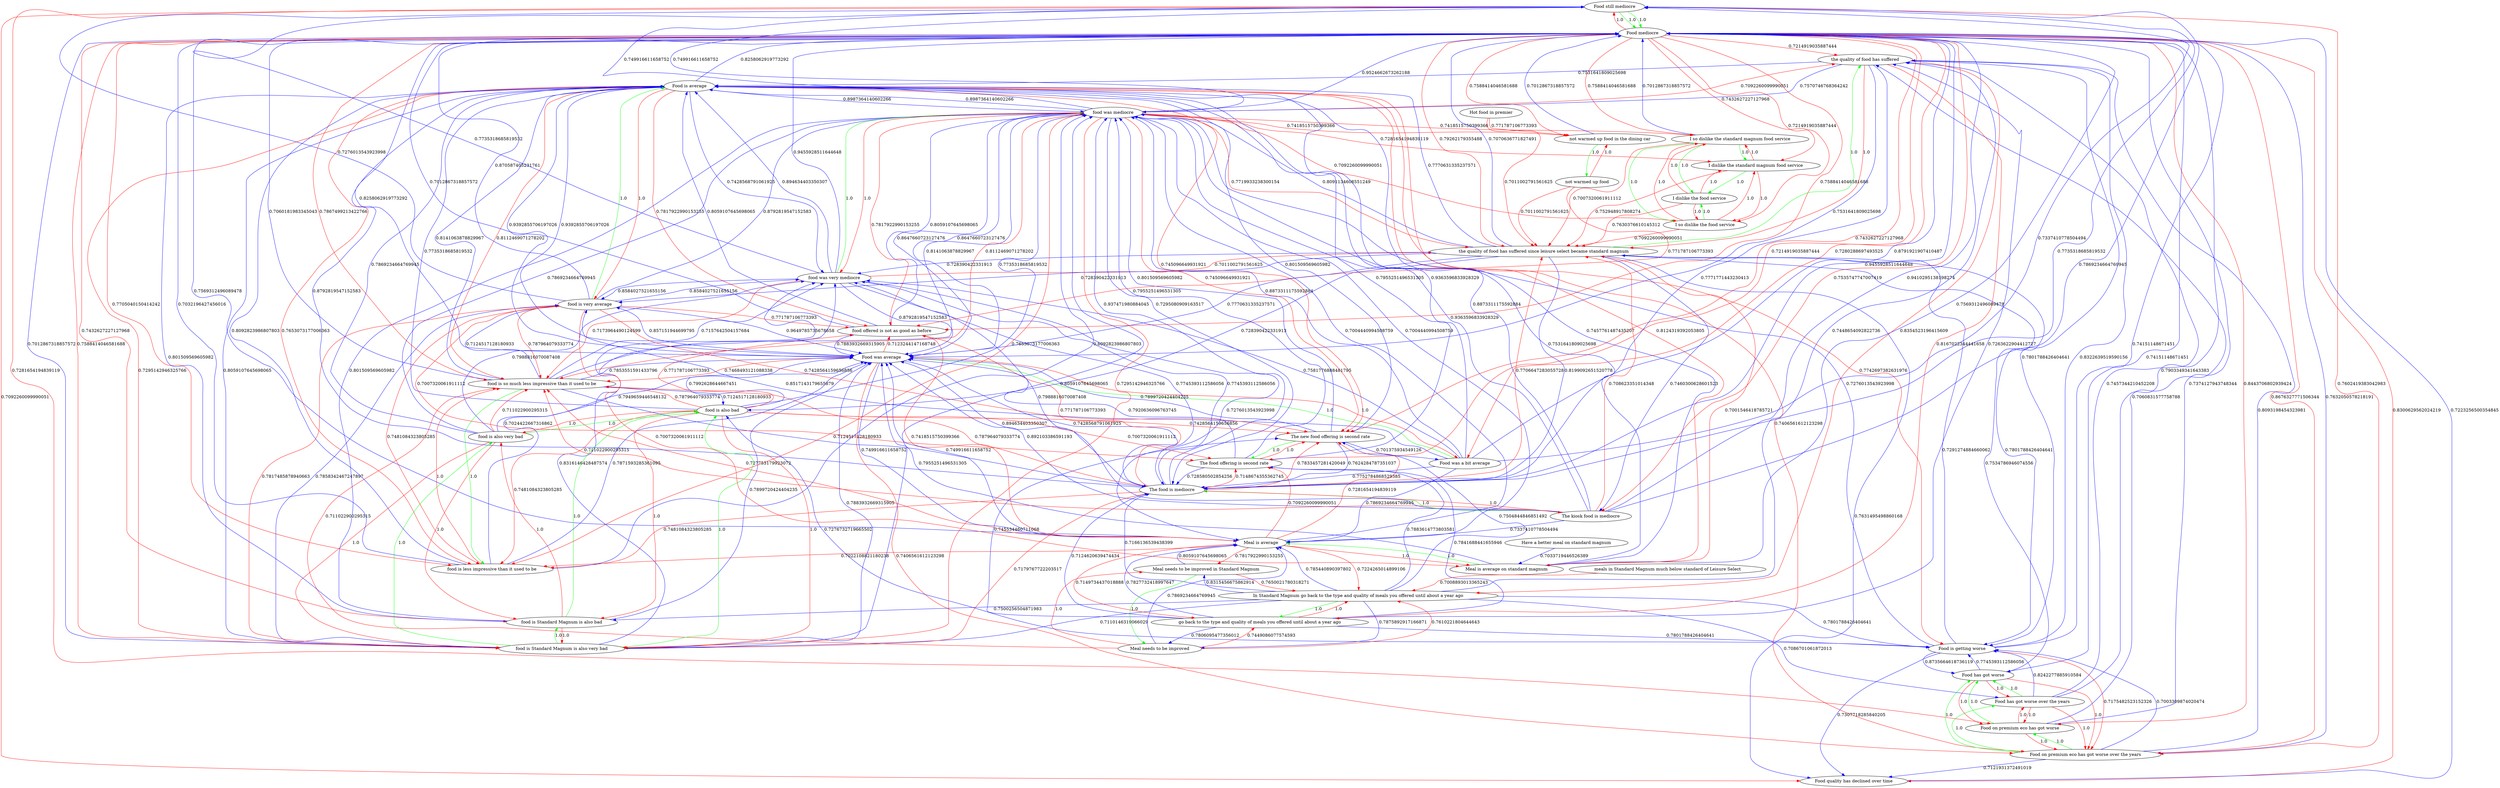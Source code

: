 digraph rawGraph {
"Food still mediocre";"Food mediocre";"Food quality has declined over time";"Food is average";"Food is getting worse";"Food on premium eco has got worse over the years";"Food on premium eco has got worse";"Food has got worse";"Food has got worse over the years";"Food was a bit average";"Food was average";"Have a better meal on standard magnum";"Hot food in premier";"I so dislike the standard magnum food service";"I dislike the standard magnum food service";"I dislike the food service";"I so dislike the food service";"In Standard Magnum go back to the type and quality of meals you offered until about a year ago";"go back to the type and quality of meals you offered until about a year ago";"Meal is average on standard magnum";"Meal is average";"Meal needs to be improved in Standard Magnum";"Meal needs to be improved";"The kiosk food is mediocre";"The food is mediocre";"The new food offering is second rate";"The food offering is second rate";"food is Standard Magnum is also very bad";"food is Standard Magnum is also bad";"food is also bad";"food is also very bad";"food is so much less impressive than it used to be";"food is less impressive than it used to be";"food is very average";"food offered is not as good as before";"food was very mediocre";"food was mediocre";"meals in Standard Magnum much below standard of Leisure Select";"not warmed up food in the dining car";"not warmed up food";"the quality of food has suffered since leisure select became standard magnum";"the quality of food has suffered";"Food still mediocre" -> "Food mediocre" [label=1.0] [color=green]
"Food still mediocre" -> "Food mediocre" [label=1.0] [color=green]
"Food mediocre" -> "Food still mediocre" [label=1.0] [color=red]
"Food still mediocre" -> "Food quality has declined over time" [label=0.7092260099990051] [color=red]
"Food mediocre" -> "Food quality has declined over time" [label=0.8300629562024219] [color=red]
"Food quality has declined over time" -> "Food mediocre" [label=0.7223256500354845] [color=blue]
"Food is average" -> "Food mediocre" [label=0.8258062919773292] [color=blue]
"Food is average" -> "Food is getting worse" [label=0.7742697382631976] [color=red]
"Food is getting worse" -> "Food mediocre" [label=0.74151148671451] [color=blue]
"Food is getting worse" -> "Food quality has declined over time" [label=0.7307718285840205] [color=blue]
"Food on premium eco has got worse over the years" -> "Food on premium eco has got worse" [label=1.0] [color=green]
"Food on premium eco has got worse" -> "Food has got worse" [label=1.0] [color=green]
"Food on premium eco has got worse over the years" -> "Food has got worse over the years" [label=1.0] [color=green]
"Food has got worse over the years" -> "Food has got worse" [label=1.0] [color=green]
"Food on premium eco has got worse over the years" -> "Food has got worse" [label=1.0] [color=green]
"Food on premium eco has got worse" -> "Food on premium eco has got worse over the years" [label=1.0] [color=red]
"Food on premium eco has got worse" -> "Food has got worse over the years" [label=1.0] [color=red]
"Food has got worse" -> "Food on premium eco has got worse over the years" [label=1.0] [color=red]
"Food has got worse" -> "Food on premium eco has got worse" [label=1.0] [color=red]
"Food has got worse" -> "Food has got worse over the years" [label=1.0] [color=red]
"Food has got worse over the years" -> "Food on premium eco has got worse over the years" [label=1.0] [color=red]
"Food has got worse over the years" -> "Food on premium eco has got worse" [label=1.0] [color=red]
"Food still mediocre" -> "Food on premium eco has got worse over the years" [label=0.7602419383042983] [color=red]
"Food still mediocre" -> "Food on premium eco has got worse" [label=0.7281654194839119] [color=red]
"Food mediocre" -> "Food on premium eco has got worse over the years" [label=0.8676327771506344] [color=red]
"Food mediocre" -> "Food on premium eco has got worse" [label=0.8443706802939424] [color=red]
"Food is average" -> "Food on premium eco has got worse over the years" [label=0.7406561612123298] [color=red]
"Food is getting worse" -> "Food on premium eco has got worse over the years" [label=0.7175482523152326] [color=red]
"Food is getting worse" -> "Food has got worse" [label=0.8735664618736119] [color=blue]
"Food on premium eco has got worse over the years" -> "Food mediocre" [label=0.7632050578218191] [color=blue]
"Food on premium eco has got worse over the years" -> "Food quality has declined over time" [label=0.7121931372491019] [color=blue]
"Food on premium eco has got worse over the years" -> "Food is getting worse" [label=0.7003309874020474] [color=blue]
"Food on premium eco has got worse" -> "Food mediocre" [label=0.7374127943748344] [color=blue]
"Food has got worse" -> "Food mediocre" [label=0.74151148671451] [color=blue]
"Food has got worse" -> "Food is getting worse" [label=0.7745393112586056] [color=blue]
"Food has got worse over the years" -> "Food mediocre" [label=0.7903349341643383] [color=blue]
"Food has got worse over the years" -> "Food is getting worse" [label=0.8242277885910584] [color=blue]
"Food was a bit average" -> "Food was average" [label=1.0] [color=green]
"Food was average" -> "Food was a bit average" [label=1.0] [color=red]
"Food mediocre" -> "Food was a bit average" [label=0.7280288697493525] [color=red]
"Food is average" -> "Food was average" [label=0.9392855706197026] [color=blue]
"Food was a bit average" -> "Food still mediocre" [label=0.7337410778504494] [color=blue]
"Food was a bit average" -> "Food mediocre" [label=0.8791921907410487] [color=blue]
"Food was a bit average" -> "Food is average" [label=0.9363596833928329] [color=blue]
"Food was average" -> "Food mediocre" [label=0.8258062919773292] [color=blue]
"Food was average" -> "Food is average" [label=0.9392855706197026] [color=blue]
"Food was average" -> "Food on premium eco has got worse over the years" [label=0.7406561612123298] [color=red]
"I so dislike the standard magnum food service" -> "I dislike the standard magnum food service" [label=1.0] [color=green]
"I dislike the standard magnum food service" -> "I dislike the food service" [label=1.0] [color=green]
"I so dislike the standard magnum food service" -> "I so dislike the food service" [label=1.0] [color=green]
"I so dislike the food service" -> "I dislike the food service" [label=1.0] [color=green]
"I so dislike the standard magnum food service" -> "I dislike the food service" [label=1.0] [color=green]
"I dislike the standard magnum food service" -> "I so dislike the standard magnum food service" [label=1.0] [color=red]
"I dislike the standard magnum food service" -> "I so dislike the food service" [label=1.0] [color=red]
"I dislike the food service" -> "I so dislike the standard magnum food service" [label=1.0] [color=red]
"I dislike the food service" -> "I dislike the standard magnum food service" [label=1.0] [color=red]
"I dislike the food service" -> "I so dislike the food service" [label=1.0] [color=red]
"I so dislike the food service" -> "I so dislike the standard magnum food service" [label=1.0] [color=red]
"I so dislike the food service" -> "I dislike the standard magnum food service" [label=1.0] [color=red]
"Food mediocre" -> "I so dislike the standard magnum food service" [label=0.7588414046581688] [color=red]
"Food mediocre" -> "I dislike the standard magnum food service" [label=0.7432627227127968] [color=red]
"Food mediocre" -> "I so dislike the food service" [label=0.7214919035887444] [color=red]
"I so dislike the standard magnum food service" -> "Food mediocre" [label=0.7012867318857572] [color=blue]
"In Standard Magnum go back to the type and quality of meals you offered until about a year ago" -> "go back to the type and quality of meals you offered until about a year ago" [label=1.0] [color=green]
"go back to the type and quality of meals you offered until about a year ago" -> "In Standard Magnum go back to the type and quality of meals you offered until about a year ago" [label=1.0] [color=red]
"In Standard Magnum go back to the type and quality of meals you offered until about a year ago" -> "Food is getting worse" [label=0.7801788426404641] [color=blue]
"In Standard Magnum go back to the type and quality of meals you offered until about a year ago" -> "Food has got worse over the years" [label=0.7086701061872013] [color=blue]
"go back to the type and quality of meals you offered until about a year ago" -> "Food is getting worse" [label=0.7801788426404641] [color=blue]
"Meal is average on standard magnum" -> "Meal is average" [label=1.0] [color=green]
"Meal is average" -> "Meal is average on standard magnum" [label=1.0] [color=red]
"Food is average" -> "Meal is average on standard magnum" [label=0.8124319392053805] [color=red]
"Food was a bit average" -> "Meal is average" [label=0.7869234664769945] [color=blue]
"Food was average" -> "Meal is average" [label=0.749916611658752] [color=blue]
"Have a better meal on standard magnum" -> "Meal is average on standard magnum" [label=0.7033719446526389] [color=blue]
"In Standard Magnum go back to the type and quality of meals you offered until about a year ago" -> "Meal is average" [label=0.785440890397802] [color=blue]
"go back to the type and quality of meals you offered until about a year ago" -> "Meal is average" [label=0.7827732418997647] [color=blue]
"Meal is average on standard magnum" -> "Food mediocre" [label=0.7569312496089478] [color=blue]
"Meal is average on standard magnum" -> "Food is average" [label=0.7457761487435207] [color=blue]
"Meal is average on standard magnum" -> "Food was average" [label=0.7955251496531305] [color=blue]
"Meal is average" -> "Food mediocre" [label=0.7569312496089478] [color=blue]
"Meal is average" -> "Food was average" [label=0.749916611658752] [color=blue]
"Meal is average" -> "In Standard Magnum go back to the type and quality of meals you offered until about a year ago" [label=0.7224265014899106] [color=red]
"Meal is average" -> "go back to the type and quality of meals you offered until about a year ago" [label=0.7149734437018888] [color=red]
"Meal needs to be improved in Standard Magnum" -> "Meal needs to be improved" [label=1.0] [color=green]
"Meal needs to be improved" -> "Meal needs to be improved in Standard Magnum" [label=1.0] [color=red]
"In Standard Magnum go back to the type and quality of meals you offered until about a year ago" -> "Meal needs to be improved in Standard Magnum" [label=0.8315456675862914] [color=blue]
"In Standard Magnum go back to the type and quality of meals you offered until about a year ago" -> "Meal needs to be improved" [label=0.7875892917166871] [color=blue]
"go back to the type and quality of meals you offered until about a year ago" -> "Meal needs to be improved" [label=0.7806095477356012] [color=blue]
"Meal is average" -> "Meal needs to be improved in Standard Magnum" [label=0.7817922990153255] [color=red]
"Meal needs to be improved in Standard Magnum" -> "In Standard Magnum go back to the type and quality of meals you offered until about a year ago" [label=0.7650021780318271] [color=red]
"Meal needs to be improved in Standard Magnum" -> "Meal is average" [label=0.8059107645698065] [color=blue]
"Meal needs to be improved" -> "In Standard Magnum go back to the type and quality of meals you offered until about a year ago" [label=0.7610221804644643] [color=red]
"Meal needs to be improved" -> "go back to the type and quality of meals you offered until about a year ago" [label=0.7449086077574593] [color=red]
"Meal needs to be improved" -> "Meal is average" [label=0.7869234664769945] [color=blue]
"The kiosk food is mediocre" -> "The food is mediocre" [label=1.0] [color=green]
"The food is mediocre" -> "The kiosk food is mediocre" [label=1.0] [color=red]
"Food mediocre" -> "The kiosk food is mediocre" [label=0.7535747747007419] [color=red]
"Food was a bit average" -> "The food is mediocre" [label=0.7752784868529385] [color=blue]
"Food was average" -> "The food is mediocre" [label=0.7428568791061925] [color=blue]
"In Standard Magnum go back to the type and quality of meals you offered until about a year ago" -> "The food is mediocre" [label=0.7166136539438399] [color=blue]
"go back to the type and quality of meals you offered until about a year ago" -> "The food is mediocre" [label=0.7124620639474434] [color=blue]
"The kiosk food is mediocre" -> "Food still mediocre" [label=0.7869234664769945] [color=blue]
"The kiosk food is mediocre" -> "Food mediocre" [label=0.9410295138198274] [color=blue]
"The kiosk food is mediocre" -> "Food is average" [label=0.8873311175592884] [color=blue]
"The kiosk food is mediocre" -> "Food was average" [label=0.892103386591193] [color=blue]
"The kiosk food is mediocre" -> "Meal is average" [label=0.7337410778504494] [color=blue]
"The food is mediocre" -> "Food still mediocre" [label=0.7735318685819532] [color=blue]
"The food is mediocre" -> "Food mediocre" [label=0.9455928511644648] [color=blue]
"The food is mediocre" -> "Food is average" [label=0.8792819547152583] [color=blue]
"The food is mediocre" -> "Food was average" [label=0.894634403350307] [color=blue]
"The new food offering is second rate" -> "The food offering is second rate" [label=1.0] [color=green]
"The food offering is second rate" -> "The new food offering is second rate" [label=1.0] [color=red]
"Food mediocre" -> "The new food offering is second rate" [label=0.7432627227127968] [color=red]
"Food mediocre" -> "The food offering is second rate" [label=0.7214919035887444] [color=red]
"Food is average" -> "The new food offering is second rate" [label=0.745096649931921] [color=red]
"In Standard Magnum go back to the type and quality of meals you offered until about a year ago" -> "The new food offering is second rate" [label=0.7504844846851492] [color=blue]
"In Standard Magnum go back to the type and quality of meals you offered until about a year ago" -> "The food offering is second rate" [label=0.7883614773803581] [color=blue]
"go back to the type and quality of meals you offered until about a year ago" -> "The new food offering is second rate" [label=0.745534460711068] [color=blue]
"go back to the type and quality of meals you offered until about a year ago" -> "The food offering is second rate" [label=0.7841688441655946] [color=blue]
"Meal is average" -> "The new food offering is second rate" [label=0.7281654194839119] [color=red]
"Meal is average" -> "The food offering is second rate" [label=0.7092260099990051] [color=red]
"The food is mediocre" -> "The new food offering is second rate" [label=0.7833457281420049] [color=red]
"The food is mediocre" -> "The food offering is second rate" [label=0.7148674355362745] [color=red]
"The new food offering is second rate" -> "Food is average" [label=0.801509569605982] [color=blue]
"The new food offering is second rate" -> "Food was a bit average" [label=0.701375934549126] [color=blue]
"The new food offering is second rate" -> "Food was average" [label=0.7899720424404235] [color=blue]
"The new food offering is second rate" -> "The food is mediocre" [label=0.7624284787351037] [color=blue]
"The food offering is second rate" -> "Food is average" [label=0.7955251496531305] [color=blue]
"The food offering is second rate" -> "Food was average" [label=0.7920636096763745] [color=blue]
"The food offering is second rate" -> "The food is mediocre" [label=0.728580502854256] [color=blue]
"food is Standard Magnum is also very bad" -> "food is Standard Magnum is also bad" [label=1.0] [color=green]
"food is Standard Magnum is also bad" -> "food is also bad" [label=1.0] [color=green]
"food is Standard Magnum is also very bad" -> "food is also very bad" [label=1.0] [color=green]
"food is also very bad" -> "food is also bad" [label=1.0] [color=green]
"food is Standard Magnum is also very bad" -> "food is also bad" [label=1.0] [color=green]
"food is Standard Magnum is also bad" -> "food is Standard Magnum is also very bad" [label=1.0] [color=red]
"food is Standard Magnum is also bad" -> "food is also very bad" [label=1.0] [color=red]
"food is also bad" -> "food is Standard Magnum is also very bad" [label=1.0] [color=red]
"food is also bad" -> "food is Standard Magnum is also bad" [label=1.0] [color=red]
"food is also bad" -> "food is also very bad" [label=1.0] [color=red]
"food is also very bad" -> "food is Standard Magnum is also very bad" [label=1.0] [color=red]
"food is also very bad" -> "food is Standard Magnum is also bad" [label=1.0] [color=red]
"Food mediocre" -> "food is Standard Magnum is also very bad" [label=0.7588414046581688] [color=red]
"Food mediocre" -> "food is Standard Magnum is also bad" [label=0.7432627227127968] [color=red]
"Food is average" -> "food is Standard Magnum is also very bad" [label=0.7295142946325766] [color=red]
"Food is getting worse" -> "food is also bad" [label=0.7276732719665502] [color=blue]
"In Standard Magnum go back to the type and quality of meals you offered until about a year ago" -> "food is Standard Magnum is also very bad" [label=0.7110146319066029] [color=blue]
"In Standard Magnum go back to the type and quality of meals you offered until about a year ago" -> "food is Standard Magnum is also bad" [label=0.7500256504871983] [color=blue]
"The food is mediocre" -> "food is Standard Magnum is also very bad" [label=0.7179767722203517] [color=red]
"food is Standard Magnum is also very bad" -> "Food mediocre" [label=0.7012867318857572] [color=blue]
"food is Standard Magnum is also very bad" -> "Food is average" [label=0.8059107645698065] [color=blue]
"food is Standard Magnum is also very bad" -> "Food was average" [label=0.7883932669315905] [color=blue]
"food is Standard Magnum is also bad" -> "Food is average" [label=0.801509569605982] [color=blue]
"food is Standard Magnum is also bad" -> "Food was average" [label=0.7899720424404235] [color=blue]
"food is also bad" -> "Food is average" [label=0.7735318685819532] [color=blue]
"food is also bad" -> "Food was average" [label=0.7992628644667451] [color=blue]
"food is also bad" -> "The new food offering is second rate" [label=0.7428564159656856] [color=red]
"food is also bad" -> "The food offering is second rate" [label=0.7007320061911112] [color=red]
"food is also very bad" -> "Food is average" [label=0.7869234664769945] [color=blue]
"food is also very bad" -> "Food was average" [label=0.7949659446548132] [color=blue]
"food is so much less impressive than it used to be" -> "food is less impressive than it used to be" [label=1.0] [color=green]
"food is less impressive than it used to be" -> "food is so much less impressive than it used to be" [label=1.0] [color=red]
"Food mediocre" -> "food is so much less impressive than it used to be" [label=0.7867499213422766] [color=red]
"Food mediocre" -> "food is less impressive than it used to be" [label=0.7705040150414242] [color=red]
"Food is average" -> "food is so much less impressive than it used to be" [label=0.8112469071278202] [color=red]
"Food is average" -> "food is less impressive than it used to be" [label=0.7653073177006363] [color=red]
"Food was average" -> "food is so much less impressive than it used to be" [label=0.7468493121088338] [color=red]
"Meal is average" -> "food is so much less impressive than it used to be" [label=0.727753179923072] [color=red]
"Meal is average" -> "food is less impressive than it used to be" [label=0.7022108821180238] [color=red]
"Meal needs to be improved" -> "food is so much less impressive than it used to be" [label=0.711022900295315] [color=red]
"The kiosk food is mediocre" -> "food is so much less impressive than it used to be" [label=0.711022900295315] [color=red]
"The food is mediocre" -> "food is so much less impressive than it used to be" [label=0.787964079333774] [color=red]
"The food is mediocre" -> "food is less impressive than it used to be" [label=0.7481084323805285] [color=red]
"food is also bad" -> "food is so much less impressive than it used to be" [label=0.787964079333774] [color=red]
"food is also bad" -> "food is less impressive than it used to be" [label=0.7481084323805285] [color=red]
"food is also very bad" -> "food is so much less impressive than it used to be" [label=0.711022900295315] [color=red]
"food is so much less impressive than it used to be" -> "Food mediocre" [label=0.7060181983345043] [color=blue]
"food is so much less impressive than it used to be" -> "Food is average" [label=0.8141063878829967] [color=blue]
"food is so much less impressive than it used to be" -> "Food was average" [label=0.7853551591433796] [color=blue]
"food is so much less impressive than it used to be" -> "The food is mediocre" [label=0.7124517128180933] [color=blue]
"food is so much less impressive than it used to be" -> "food is also bad" [label=0.7124517128180933] [color=blue]
"food is less impressive than it used to be" -> "Food mediocre" [label=0.7032196427456016] [color=blue]
"food is less impressive than it used to be" -> "Food is average" [label=0.8092823986807803] [color=blue]
"food is less impressive than it used to be" -> "Food was average" [label=0.7871593285361095] [color=blue]
"food is very average" -> "Food is average" [label=1.0] [color=green]
"Food is average" -> "food is very average" [label=1.0] [color=red]
"Food was a bit average" -> "food is very average" [label=0.8517143179655879] [color=blue]
"Food was average" -> "food is very average" [label=0.857151944699795] [color=blue]
"food is Standard Magnum is also very bad" -> "food is very average" [label=0.7858342467247897] [color=blue]
"food is so much less impressive than it used to be" -> "food is very average" [label=0.7124517128180933] [color=blue]
"food is very average" -> "Food still mediocre" [label=0.7276013543923998] [color=blue]
"food is very average" -> "Food mediocre" [label=0.870587405231761] [color=blue]
"food is very average" -> "Food was average" [label=0.9649785735678658] [color=blue]
"food is very average" -> "Meal is average on standard magnum" [label=0.7007320061911112] [color=red]
"food is very average" -> "The new food offering is second rate" [label=0.7428564159656856] [color=red]
"food is very average" -> "The food offering is second rate" [label=0.7007320061911112] [color=red]
"food is very average" -> "food is Standard Magnum is also very bad" [label=0.7817485878940663] [color=red]
"food is very average" -> "food is so much less impressive than it used to be" [label=0.787964079333774] [color=red]
"food is very average" -> "food is less impressive than it used to be" [label=0.7481084323805285] [color=red]
"Food mediocre" -> "food offered is not as good as before" [label=0.7588414046581688] [color=red]
"Food is average" -> "food offered is not as good as before" [label=0.7817922990153255] [color=red]
"Food was average" -> "food offered is not as good as before" [label=0.7123244147168748] [color=red]
"Meal is average" -> "food offered is not as good as before" [label=0.7418515750399366] [color=red]
"The food is mediocre" -> "food offered is not as good as before" [label=0.771787106773393] [color=red]
"food is also bad" -> "food offered is not as good as before" [label=0.771787106773393] [color=red]
"food is very average" -> "food offered is not as good as before" [label=0.771787106773393] [color=red]
"food offered is not as good as before" -> "Food mediocre" [label=0.7012867318857572] [color=blue]
"food offered is not as good as before" -> "Food is average" [label=0.8059107645698065] [color=blue]
"food offered is not as good as before" -> "Food was average" [label=0.7883932669315905] [color=blue]
"food was very mediocre" -> "food was mediocre" [label=1.0] [color=green]
"food was mediocre" -> "food was very mediocre" [label=1.0] [color=red]
"Food still mediocre" -> "food was mediocre" [label=0.749916611658752] [color=blue]
"Food is average" -> "food was very mediocre" [label=0.7428568791061925] [color=blue]
"Food is average" -> "food was mediocre" [label=0.8987364140602266] [color=blue]
"Food is getting worse" -> "food was mediocre" [label=0.7276013543923998] [color=blue]
"Food was a bit average" -> "food was very mediocre" [label=0.7581776888481795] [color=blue]
"Food was a bit average" -> "food was mediocre" [label=0.8873311175592884] [color=blue]
"Food was average" -> "food was mediocre" [label=0.8647660723127476] [color=blue]
"Meal is average on standard magnum" -> "food was mediocre" [label=0.7531641809025698] [color=blue]
"Meal is average" -> "food was mediocre" [label=0.7004440994508759] [color=blue]
"The kiosk food is mediocre" -> "food was very mediocre" [label=0.7988816070087408] [color=blue]
"The kiosk food is mediocre" -> "food was mediocre" [label=0.9363596833928329] [color=blue]
"The food is mediocre" -> "food was very mediocre" [label=0.7745393112586056] [color=blue]
"The food is mediocre" -> "food was mediocre" [label=0.937471980884045] [color=blue]
"The new food offering is second rate" -> "food was mediocre" [label=0.801509569605982] [color=blue]
"The food offering is second rate" -> "food was mediocre" [label=0.7955251496531305] [color=blue]
"food is Standard Magnum is also very bad" -> "food was very mediocre" [label=0.8316146428487574] [color=blue]
"food is Standard Magnum is also very bad" -> "food was mediocre" [label=0.8059107645698065] [color=blue]
"food is Standard Magnum is also bad" -> "food was mediocre" [label=0.801509569605982] [color=blue]
"food is also bad" -> "food was mediocre" [label=0.7735318685819532] [color=blue]
"food is also very bad" -> "food was very mediocre" [label=0.7988816070087408] [color=blue]
"food is also very bad" -> "food was mediocre" [label=0.7869234664769945] [color=blue]
"food is so much less impressive than it used to be" -> "food was very mediocre" [label=0.7157642504157684] [color=blue]
"food is so much less impressive than it used to be" -> "food was mediocre" [label=0.8141063878829967] [color=blue]
"food is less impressive than it used to be" -> "food was very mediocre" [label=0.7024422667316862] [color=blue]
"food is less impressive than it used to be" -> "food was mediocre" [label=0.8092823986807803] [color=blue]
"food is very average" -> "food was very mediocre" [label=0.8584027521655156] [color=blue]
"food is very average" -> "food was mediocre" [label=0.8792819547152583] [color=blue]
"food offered is not as good as before" -> "food was mediocre" [label=0.8059107645698065] [color=blue]
"food was very mediocre" -> "Food still mediocre" [label=0.7735318685819532] [color=blue]
"food was very mediocre" -> "Food mediocre" [label=0.9455928511644648] [color=blue]
"food was very mediocre" -> "Food is average" [label=0.894634403350307] [color=blue]
"food was very mediocre" -> "Food was average" [label=0.8792819547152583] [color=blue]
"food was very mediocre" -> "Meal is average" [label=0.7276013543923998] [color=blue]
"food was very mediocre" -> "The food is mediocre" [label=0.7745393112586056] [color=blue]
"food was very mediocre" -> "food is so much less impressive than it used to be" [label=0.7173964490124599] [color=red]
"food was very mediocre" -> "food is very average" [label=0.8584027521655156] [color=blue]
"food was mediocre" -> "Food still mediocre" [label=0.749916611658752] [color=blue]
"food was mediocre" -> "Food mediocre" [label=0.9524662673262188] [color=blue]
"food was mediocre" -> "Food is average" [label=0.8987364140602266] [color=blue]
"food was mediocre" -> "Food was average" [label=0.8647660723127476] [color=blue]
"food was mediocre" -> "I so dislike the standard magnum food service" [label=0.7418515750399366] [color=red]
"food was mediocre" -> "I dislike the standard magnum food service" [label=0.7281654194839119] [color=red]
"food was mediocre" -> "I so dislike the food service" [label=0.7092260099990051] [color=red]
"food was mediocre" -> "Meal is average" [label=0.7004440994508759] [color=blue]
"food was mediocre" -> "The food is mediocre" [label=0.7295080909163517] [color=blue]
"food was mediocre" -> "The new food offering is second rate" [label=0.745096649931921] [color=red]
"food was mediocre" -> "food is Standard Magnum is also very bad" [label=0.7295142946325766] [color=red]
"food was mediocre" -> "food is so much less impressive than it used to be" [label=0.8112469071278202] [color=red]
"food was mediocre" -> "food is less impressive than it used to be" [label=0.7653073177006363] [color=red]
"food was mediocre" -> "food offered is not as good as before" [label=0.7817922990153255] [color=red]
"meals in Standard Magnum much below standard of Leisure Select" -> "In Standard Magnum go back to the type and quality of meals you offered until about a year ago" [label=0.7008893013365243] [color=red]
"not warmed up food in the dining car" -> "not warmed up food" [label=1.0] [color=green]
"not warmed up food" -> "not warmed up food in the dining car" [label=1.0] [color=red]
"Food mediocre" -> "not warmed up food in the dining car" [label=0.7588414046581688] [color=red]
"Hot food in premier" -> "not warmed up food in the dining car" [label=0.771787106773393] [color=red]
"food was mediocre" -> "not warmed up food in the dining car" [label=0.7418515750399366] [color=red]
"not warmed up food in the dining car" -> "Food mediocre" [label=0.7012867318857572] [color=blue]
"not warmed up food" -> "food offered is not as good as before" [label=0.771787106773393] [color=red]
"the quality of food has suffered since leisure select became standard magnum" -> "the quality of food has suffered" [label=1.0] [color=green]
"the quality of food has suffered" -> "the quality of food has suffered since leisure select became standard magnum" [label=1.0] [color=red]
"Food mediocre" -> "the quality of food has suffered since leisure select became standard magnum" [label=0.79262179355488] [color=red]
"Food mediocre" -> "the quality of food has suffered" [label=0.7214919035887444] [color=red]
"Food is getting worse" -> "the quality of food has suffered since leisure select became standard magnum" [label=0.7291274884660062] [color=blue]
"Food is getting worse" -> "the quality of food has suffered" [label=0.8322639519590156] [color=blue]
"Food on premium eco has got worse over the years" -> "the quality of food has suffered" [label=0.8093198454323981] [color=blue]
"Food on premium eco has got worse" -> "the quality of food has suffered" [label=0.7060831577758788] [color=blue]
"Food has got worse over the years" -> "the quality of food has suffered" [label=0.7457344210452208] [color=blue]
"Hot food in premier" -> "the quality of food has suffered since leisure select became standard magnum" [label=0.7011002791561625] [color=red]
"I so dislike the standard magnum food service" -> "the quality of food has suffered since leisure select became standard magnum" [label=0.7007320061911112] [color=red]
"I dislike the standard magnum food service" -> "the quality of food has suffered since leisure select became standard magnum" [label=0.752948917808274] [color=red]
"I dislike the food service" -> "the quality of food has suffered since leisure select became standard magnum" [label=0.7630376610145312] [color=red]
"I so dislike the food service" -> "the quality of food has suffered since leisure select became standard magnum" [label=0.7092260099990051] [color=red]
"In Standard Magnum go back to the type and quality of meals you offered until about a year ago" -> "the quality of food has suffered" [label=0.7448654092822736] [color=blue]
"go back to the type and quality of meals you offered until about a year ago" -> "the quality of food has suffered" [label=0.7263622904412727] [color=blue]
"Meal is average on standard magnum" -> "the quality of food has suffered since leisure select became standard magnum" [label=0.7001546418785721] [color=red]
"The kiosk food is mediocre" -> "the quality of food has suffered since leisure select became standard magnum" [label=0.708623351014348] [color=red]
"The food is mediocre" -> "the quality of food has suffered since leisure select became standard magnum" [label=0.7706647283055728] [color=red]
"food was very mediocre" -> "the quality of food has suffered since leisure select became standard magnum" [label=0.7011002791561625] [color=red]
"food was mediocre" -> "the quality of food has suffered since leisure select became standard magnum" [label=0.7719933238300154] [color=red]
"food was mediocre" -> "the quality of food has suffered" [label=0.7092260099990051] [color=red]
"not warmed up food" -> "the quality of food has suffered since leisure select became standard magnum" [label=0.7011002791561625] [color=red]
"the quality of food has suffered since leisure select became standard magnum" -> "Food mediocre" [label=0.7070636771827491] [color=blue]
"the quality of food has suffered since leisure select became standard magnum" -> "Food quality has declined over time" [label=0.7631495498860168] [color=blue]
"the quality of food has suffered since leisure select became standard magnum" -> "Food is average" [label=0.7770631335237571] [color=blue]
"the quality of food has suffered since leisure select became standard magnum" -> "Food is getting worse" [label=0.7801788426404641] [color=blue]
"the quality of food has suffered since leisure select became standard magnum" -> "Food has got worse" [label=0.7534786946074556] [color=blue]
"the quality of food has suffered since leisure select became standard magnum" -> "Food was average" [label=0.7770631335237571] [color=blue]
"the quality of food has suffered since leisure select became standard magnum" -> "The kiosk food is mediocre" [label=0.7460300628601523] [color=blue]
"the quality of food has suffered since leisure select became standard magnum" -> "The food is mediocre" [label=0.8199092651520778] [color=blue]
"the quality of food has suffered since leisure select became standard magnum" -> "food is also bad" [label=0.728390422331913] [color=blue]
"the quality of food has suffered since leisure select became standard magnum" -> "food is very average" [label=0.728390422331913] [color=blue]
"the quality of food has suffered since leisure select became standard magnum" -> "food was very mediocre" [label=0.728390422331913] [color=blue]
"the quality of food has suffered since leisure select became standard magnum" -> "food was mediocre" [label=0.8091134608551249] [color=blue]
"the quality of food has suffered" -> "Food is average" [label=0.7531641809025698] [color=blue]
"the quality of food has suffered" -> "Food is getting worse" [label=0.7801788426404641] [color=blue]
"the quality of food has suffered" -> "Food was average" [label=0.7531641809025698] [color=blue]
"the quality of food has suffered" -> "In Standard Magnum go back to the type and quality of meals you offered until about a year ago" [label=0.8354523196415609] [color=red]
"the quality of food has suffered" -> "go back to the type and quality of meals you offered until about a year ago" [label=0.8167022344441658] [color=red]
"the quality of food has suffered" -> "The food is mediocre" [label=0.7771771443230413] [color=blue]
"the quality of food has suffered" -> "food was mediocre" [label=0.7570746768364242] [color=blue]
}